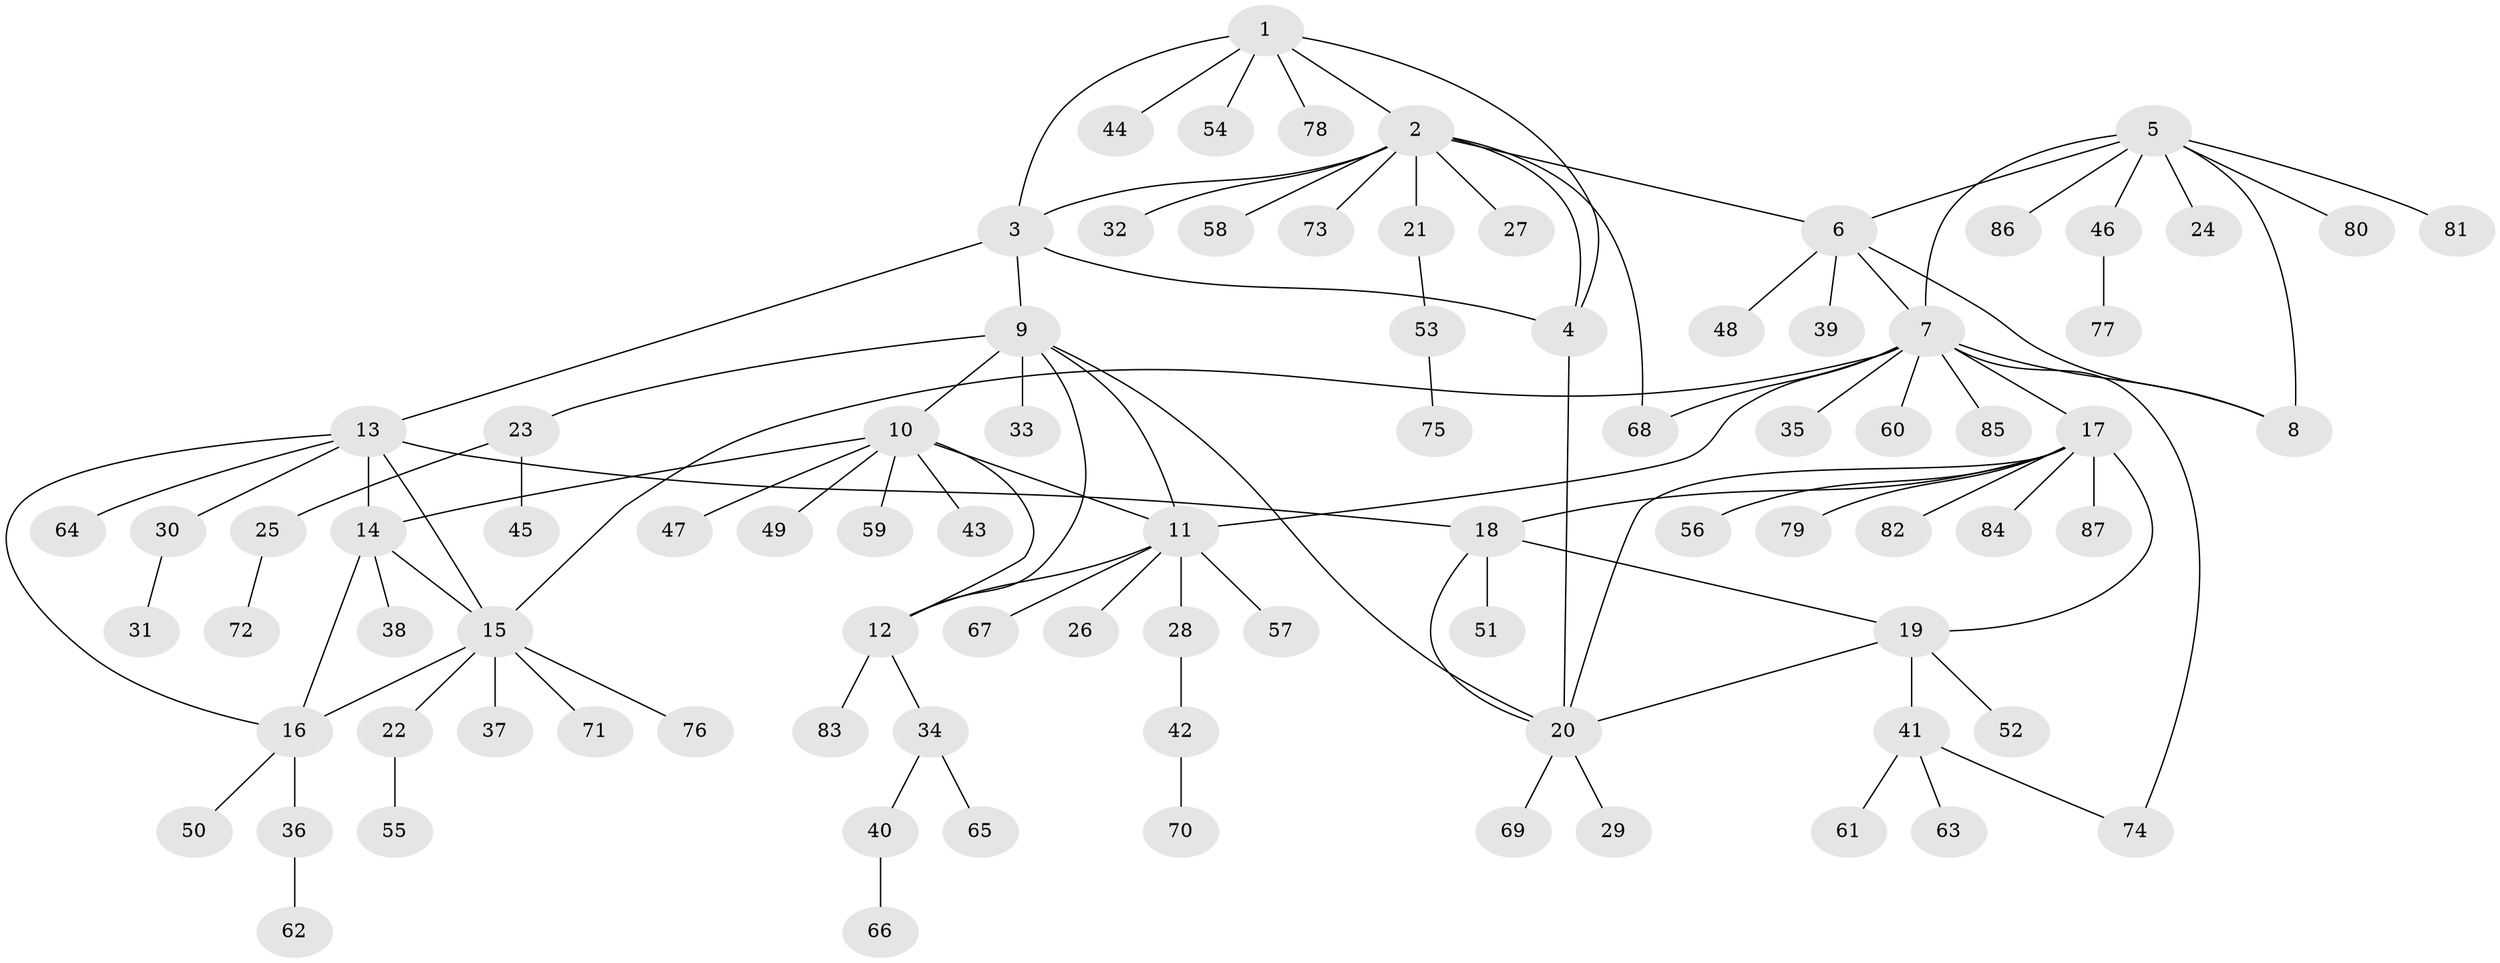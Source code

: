 // coarse degree distribution, {7: 0.04477611940298507, 8: 0.014925373134328358, 5: 0.029850746268656716, 11: 0.014925373134328358, 3: 0.05970149253731343, 9: 0.014925373134328358, 6: 0.05970149253731343, 10: 0.014925373134328358, 2: 0.05970149253731343, 1: 0.6716417910447762, 4: 0.014925373134328358}
// Generated by graph-tools (version 1.1) at 2025/24/03/03/25 07:24:12]
// undirected, 87 vertices, 109 edges
graph export_dot {
graph [start="1"]
  node [color=gray90,style=filled];
  1;
  2;
  3;
  4;
  5;
  6;
  7;
  8;
  9;
  10;
  11;
  12;
  13;
  14;
  15;
  16;
  17;
  18;
  19;
  20;
  21;
  22;
  23;
  24;
  25;
  26;
  27;
  28;
  29;
  30;
  31;
  32;
  33;
  34;
  35;
  36;
  37;
  38;
  39;
  40;
  41;
  42;
  43;
  44;
  45;
  46;
  47;
  48;
  49;
  50;
  51;
  52;
  53;
  54;
  55;
  56;
  57;
  58;
  59;
  60;
  61;
  62;
  63;
  64;
  65;
  66;
  67;
  68;
  69;
  70;
  71;
  72;
  73;
  74;
  75;
  76;
  77;
  78;
  79;
  80;
  81;
  82;
  83;
  84;
  85;
  86;
  87;
  1 -- 2;
  1 -- 3;
  1 -- 4;
  1 -- 44;
  1 -- 54;
  1 -- 78;
  2 -- 3;
  2 -- 4;
  2 -- 6;
  2 -- 21;
  2 -- 27;
  2 -- 32;
  2 -- 58;
  2 -- 68;
  2 -- 73;
  3 -- 4;
  3 -- 9;
  3 -- 13;
  4 -- 20;
  5 -- 6;
  5 -- 7;
  5 -- 8;
  5 -- 24;
  5 -- 46;
  5 -- 80;
  5 -- 81;
  5 -- 86;
  6 -- 7;
  6 -- 8;
  6 -- 39;
  6 -- 48;
  7 -- 8;
  7 -- 11;
  7 -- 15;
  7 -- 17;
  7 -- 35;
  7 -- 60;
  7 -- 68;
  7 -- 74;
  7 -- 85;
  9 -- 10;
  9 -- 11;
  9 -- 12;
  9 -- 20;
  9 -- 23;
  9 -- 33;
  10 -- 11;
  10 -- 12;
  10 -- 14;
  10 -- 43;
  10 -- 47;
  10 -- 49;
  10 -- 59;
  11 -- 12;
  11 -- 26;
  11 -- 28;
  11 -- 57;
  11 -- 67;
  12 -- 34;
  12 -- 83;
  13 -- 14;
  13 -- 15;
  13 -- 16;
  13 -- 18;
  13 -- 30;
  13 -- 64;
  14 -- 15;
  14 -- 16;
  14 -- 38;
  15 -- 16;
  15 -- 22;
  15 -- 37;
  15 -- 71;
  15 -- 76;
  16 -- 36;
  16 -- 50;
  17 -- 18;
  17 -- 19;
  17 -- 20;
  17 -- 56;
  17 -- 79;
  17 -- 82;
  17 -- 84;
  17 -- 87;
  18 -- 19;
  18 -- 20;
  18 -- 51;
  19 -- 20;
  19 -- 41;
  19 -- 52;
  20 -- 29;
  20 -- 69;
  21 -- 53;
  22 -- 55;
  23 -- 25;
  23 -- 45;
  25 -- 72;
  28 -- 42;
  30 -- 31;
  34 -- 40;
  34 -- 65;
  36 -- 62;
  40 -- 66;
  41 -- 61;
  41 -- 63;
  41 -- 74;
  42 -- 70;
  46 -- 77;
  53 -- 75;
}
